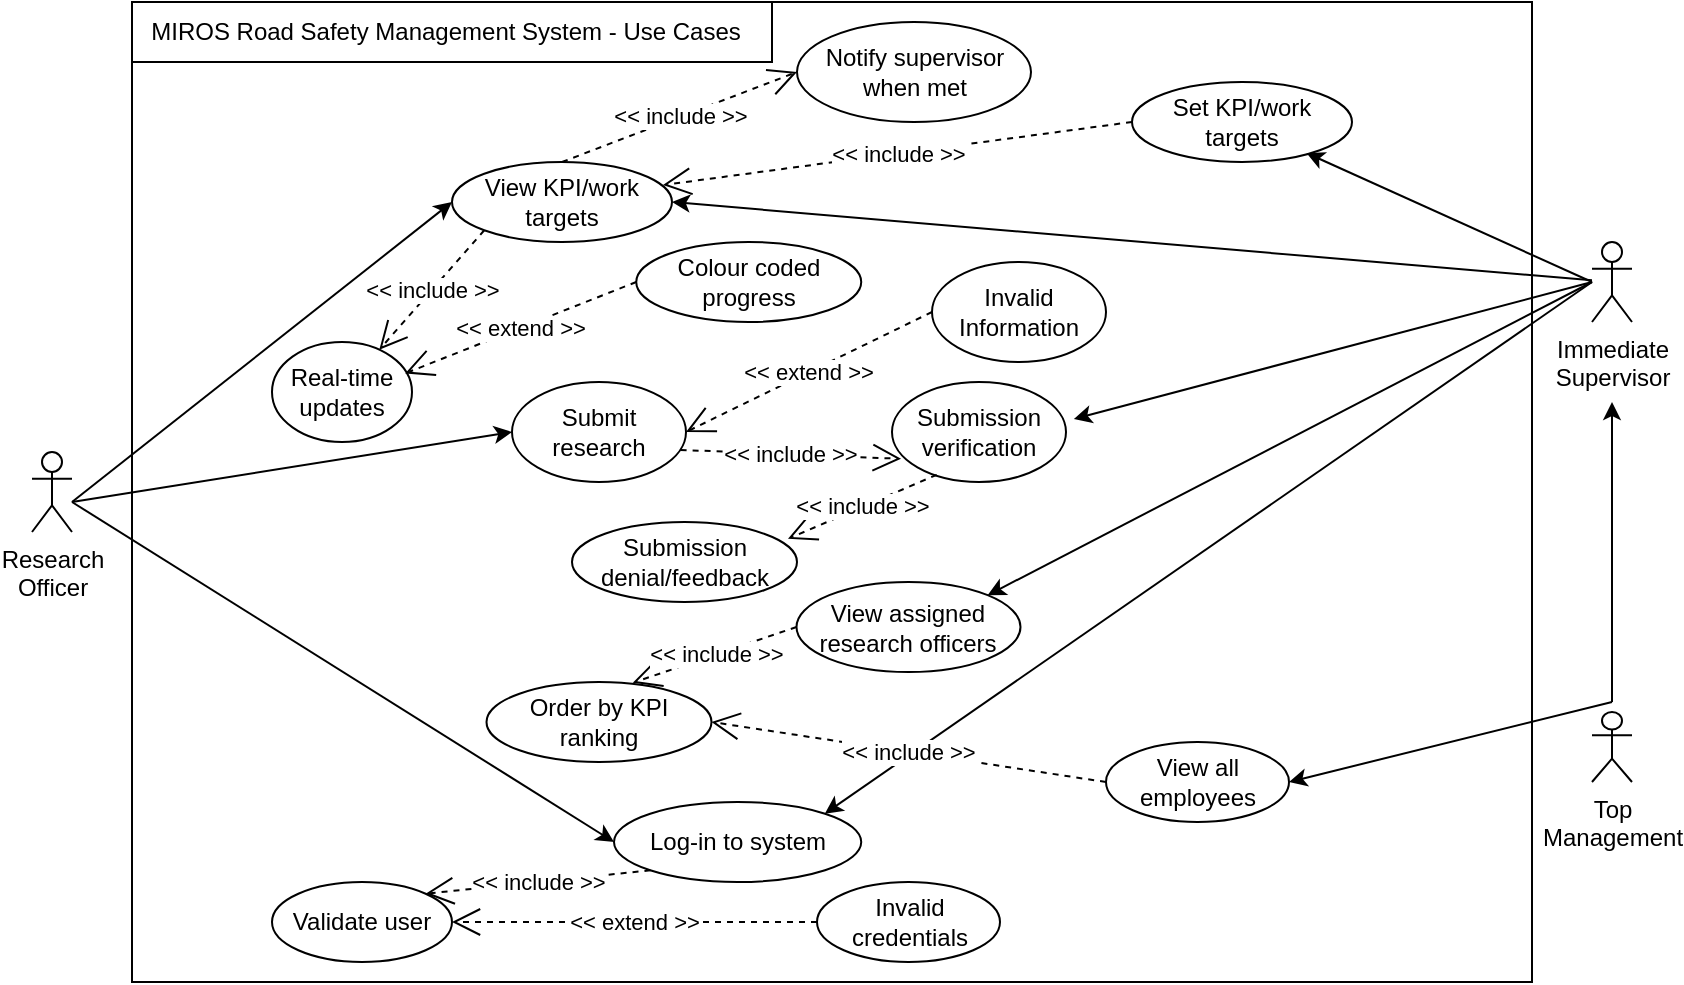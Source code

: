 <mxfile version="24.0.0" type="device">
  <diagram name="Page-1" id="VqUzpdyyYp5RDYKtt0Db">
    <mxGraphModel dx="2129" dy="628" grid="1" gridSize="10" guides="1" tooltips="1" connect="1" arrows="1" fold="1" page="1" pageScale="1" pageWidth="827" pageHeight="1169" math="0" shadow="0">
      <root>
        <mxCell id="0" />
        <mxCell id="1" parent="0" />
        <mxCell id="pe2fZ5mDCXlig36yHnF_-1" value="" style="rounded=0;whiteSpace=wrap;html=1;" vertex="1" parent="1">
          <mxGeometry x="60" y="30" width="700" height="490" as="geometry" />
        </mxCell>
        <mxCell id="pe2fZ5mDCXlig36yHnF_-2" value="" style="rounded=0;whiteSpace=wrap;html=1;" vertex="1" parent="1">
          <mxGeometry x="60" y="30" width="320" height="30" as="geometry" />
        </mxCell>
        <mxCell id="pe2fZ5mDCXlig36yHnF_-3" value="MIROS Road Safety Management System - Use Cases" style="text;html=1;strokeColor=none;fillColor=none;align=center;verticalAlign=middle;whiteSpace=wrap;rounded=0;" vertex="1" parent="1">
          <mxGeometry x="64" y="32.5" width="306" height="25" as="geometry" />
        </mxCell>
        <mxCell id="pe2fZ5mDCXlig36yHnF_-4" value="Research&lt;div&gt;Officer&lt;/div&gt;" style="shape=umlActor;verticalLabelPosition=bottom;verticalAlign=top;html=1;outlineConnect=0;" vertex="1" parent="1">
          <mxGeometry x="10" y="255" width="20" height="40" as="geometry" />
        </mxCell>
        <mxCell id="pe2fZ5mDCXlig36yHnF_-5" value="Top&lt;div&gt;Management&lt;/div&gt;" style="shape=umlActor;verticalLabelPosition=bottom;verticalAlign=top;html=1;outlineConnect=0;" vertex="1" parent="1">
          <mxGeometry x="790" y="385" width="20" height="35" as="geometry" />
        </mxCell>
        <mxCell id="pe2fZ5mDCXlig36yHnF_-6" value="Immediate&lt;div&gt;Supervisor&lt;/div&gt;" style="shape=umlActor;verticalLabelPosition=bottom;verticalAlign=top;html=1;outlineConnect=0;" vertex="1" parent="1">
          <mxGeometry x="790" y="150" width="20" height="40" as="geometry" />
        </mxCell>
        <mxCell id="pe2fZ5mDCXlig36yHnF_-10" value="Log-in to system" style="ellipse;whiteSpace=wrap;html=1;" vertex="1" parent="1">
          <mxGeometry x="301" y="430" width="123.62" height="40" as="geometry" />
        </mxCell>
        <mxCell id="pe2fZ5mDCXlig36yHnF_-12" value="Invalid credentials" style="ellipse;whiteSpace=wrap;html=1;" vertex="1" parent="1">
          <mxGeometry x="402.5" y="470" width="91.5" height="40" as="geometry" />
        </mxCell>
        <mxCell id="pe2fZ5mDCXlig36yHnF_-15" value="" style="endArrow=classic;html=1;rounded=0;entryX=1;entryY=0;entryDx=0;entryDy=0;" edge="1" parent="1" target="pe2fZ5mDCXlig36yHnF_-10">
          <mxGeometry width="50" height="50" relative="1" as="geometry">
            <mxPoint x="790" y="170" as="sourcePoint" />
            <mxPoint x="575.936" y="375.826" as="targetPoint" />
          </mxGeometry>
        </mxCell>
        <mxCell id="pe2fZ5mDCXlig36yHnF_-22" value="View KPI/work targets" style="ellipse;whiteSpace=wrap;html=1;" vertex="1" parent="1">
          <mxGeometry x="220" y="110" width="110" height="40" as="geometry" />
        </mxCell>
        <mxCell id="pe2fZ5mDCXlig36yHnF_-27" value="" style="endArrow=classic;html=1;rounded=0;entryX=0;entryY=0.5;entryDx=0;entryDy=0;" edge="1" parent="1" target="pe2fZ5mDCXlig36yHnF_-22">
          <mxGeometry width="50" height="50" relative="1" as="geometry">
            <mxPoint x="30" y="280" as="sourcePoint" />
            <mxPoint x="440" y="220" as="targetPoint" />
          </mxGeometry>
        </mxCell>
        <mxCell id="pe2fZ5mDCXlig36yHnF_-28" value="" style="endArrow=classic;html=1;rounded=0;entryX=0;entryY=0.5;entryDx=0;entryDy=0;" edge="1" parent="1" target="pe2fZ5mDCXlig36yHnF_-10">
          <mxGeometry width="50" height="50" relative="1" as="geometry">
            <mxPoint x="30" y="280" as="sourcePoint" />
            <mxPoint x="440" y="220" as="targetPoint" />
          </mxGeometry>
        </mxCell>
        <mxCell id="pe2fZ5mDCXlig36yHnF_-37" value="&amp;lt;&amp;lt; include &amp;gt;&amp;gt;" style="endArrow=open;endSize=12;dashed=1;html=1;rounded=0;entryX=1;entryY=0;entryDx=0;entryDy=0;exitX=0;exitY=1;exitDx=0;exitDy=0;" edge="1" parent="1" source="pe2fZ5mDCXlig36yHnF_-10" target="pe2fZ5mDCXlig36yHnF_-38">
          <mxGeometry width="160" relative="1" as="geometry">
            <mxPoint x="370" y="299" as="sourcePoint" />
            <mxPoint x="430" y="370" as="targetPoint" />
          </mxGeometry>
        </mxCell>
        <mxCell id="pe2fZ5mDCXlig36yHnF_-38" value="Validate user" style="ellipse;whiteSpace=wrap;html=1;" vertex="1" parent="1">
          <mxGeometry x="130" y="470" width="90" height="40" as="geometry" />
        </mxCell>
        <mxCell id="pe2fZ5mDCXlig36yHnF_-39" value="&amp;lt;&amp;lt; extend &amp;gt;&amp;gt;" style="endArrow=open;endSize=12;dashed=1;html=1;rounded=0;exitX=0;exitY=0.5;exitDx=0;exitDy=0;entryX=1;entryY=0.5;entryDx=0;entryDy=0;" edge="1" parent="1" source="pe2fZ5mDCXlig36yHnF_-12" target="pe2fZ5mDCXlig36yHnF_-38">
          <mxGeometry width="160" relative="1" as="geometry">
            <mxPoint x="299" y="325" as="sourcePoint" />
            <mxPoint x="240" y="470" as="targetPoint" />
          </mxGeometry>
        </mxCell>
        <mxCell id="pe2fZ5mDCXlig36yHnF_-42" value="" style="endArrow=classic;html=1;rounded=0;" edge="1" parent="1">
          <mxGeometry width="50" height="50" relative="1" as="geometry">
            <mxPoint x="800" y="380" as="sourcePoint" />
            <mxPoint x="800" y="230" as="targetPoint" />
          </mxGeometry>
        </mxCell>
        <mxCell id="pe2fZ5mDCXlig36yHnF_-45" value="" style="endArrow=classic;html=1;rounded=0;entryX=1;entryY=0.5;entryDx=0;entryDy=0;" edge="1" parent="1" source="pe2fZ5mDCXlig36yHnF_-6" target="pe2fZ5mDCXlig36yHnF_-22">
          <mxGeometry width="50" height="50" relative="1" as="geometry">
            <mxPoint x="780" y="180" as="sourcePoint" />
            <mxPoint x="350" y="150" as="targetPoint" />
          </mxGeometry>
        </mxCell>
        <mxCell id="pe2fZ5mDCXlig36yHnF_-47" value="&amp;lt;&amp;lt; include &amp;gt;&amp;gt;" style="endArrow=open;endSize=12;dashed=1;html=1;rounded=0;entryX=0;entryY=0.5;entryDx=0;entryDy=0;exitX=0.5;exitY=0;exitDx=0;exitDy=0;" edge="1" parent="1" source="pe2fZ5mDCXlig36yHnF_-22" target="pe2fZ5mDCXlig36yHnF_-48">
          <mxGeometry x="-0.0" width="160" relative="1" as="geometry">
            <mxPoint x="325" y="108" as="sourcePoint" />
            <mxPoint x="210" y="150" as="targetPoint" />
            <mxPoint as="offset" />
          </mxGeometry>
        </mxCell>
        <mxCell id="pe2fZ5mDCXlig36yHnF_-48" value="Notify supervisor when met" style="ellipse;whiteSpace=wrap;html=1;" vertex="1" parent="1">
          <mxGeometry x="392.5" y="40" width="117" height="50" as="geometry" />
        </mxCell>
        <mxCell id="pe2fZ5mDCXlig36yHnF_-49" value="Real-time updates" style="ellipse;whiteSpace=wrap;html=1;" vertex="1" parent="1">
          <mxGeometry x="130" y="200" width="70" height="50" as="geometry" />
        </mxCell>
        <mxCell id="pe2fZ5mDCXlig36yHnF_-50" value="&amp;lt;&amp;lt; include &amp;gt;&amp;gt;" style="endArrow=open;endSize=12;dashed=1;html=1;rounded=0;exitX=0;exitY=1;exitDx=0;exitDy=0;" edge="1" parent="1" source="pe2fZ5mDCXlig36yHnF_-22" target="pe2fZ5mDCXlig36yHnF_-49">
          <mxGeometry x="-0.0" width="160" relative="1" as="geometry">
            <mxPoint x="286" y="120" as="sourcePoint" />
            <mxPoint x="423" y="85" as="targetPoint" />
            <mxPoint as="offset" />
          </mxGeometry>
        </mxCell>
        <mxCell id="pe2fZ5mDCXlig36yHnF_-51" value="&amp;lt;&amp;lt; extend &amp;gt;&amp;gt;" style="endArrow=open;endSize=12;dashed=1;html=1;rounded=0;entryX=0.951;entryY=0.314;entryDx=0;entryDy=0;exitX=0;exitY=0.5;exitDx=0;exitDy=0;entryPerimeter=0;" edge="1" parent="1" source="pe2fZ5mDCXlig36yHnF_-53" target="pe2fZ5mDCXlig36yHnF_-49">
          <mxGeometry width="160" relative="1" as="geometry">
            <mxPoint x="370" y="220" as="sourcePoint" />
            <mxPoint x="233" y="220" as="targetPoint" />
          </mxGeometry>
        </mxCell>
        <mxCell id="pe2fZ5mDCXlig36yHnF_-53" value="Colour coded progress" style="ellipse;whiteSpace=wrap;html=1;" vertex="1" parent="1">
          <mxGeometry x="312.12" y="150" width="112.5" height="40" as="geometry" />
        </mxCell>
        <mxCell id="pe2fZ5mDCXlig36yHnF_-54" value="Submit research" style="ellipse;whiteSpace=wrap;html=1;" vertex="1" parent="1">
          <mxGeometry x="250" y="220" width="87" height="50" as="geometry" />
        </mxCell>
        <mxCell id="pe2fZ5mDCXlig36yHnF_-55" value="" style="endArrow=classic;html=1;rounded=0;entryX=0;entryY=0.5;entryDx=0;entryDy=0;" edge="1" parent="1" target="pe2fZ5mDCXlig36yHnF_-54">
          <mxGeometry width="50" height="50" relative="1" as="geometry">
            <mxPoint x="30" y="280" as="sourcePoint" />
            <mxPoint x="358" y="430" as="targetPoint" />
          </mxGeometry>
        </mxCell>
        <mxCell id="pe2fZ5mDCXlig36yHnF_-56" value="Invalid Information" style="ellipse;whiteSpace=wrap;html=1;" vertex="1" parent="1">
          <mxGeometry x="460" y="160" width="87" height="50" as="geometry" />
        </mxCell>
        <mxCell id="pe2fZ5mDCXlig36yHnF_-57" value="&amp;lt;&amp;lt; extend &amp;gt;&amp;gt;" style="endArrow=open;endSize=12;dashed=1;html=1;rounded=0;exitX=0;exitY=0.5;exitDx=0;exitDy=0;entryX=1;entryY=0.5;entryDx=0;entryDy=0;" edge="1" parent="1" source="pe2fZ5mDCXlig36yHnF_-56" target="pe2fZ5mDCXlig36yHnF_-54">
          <mxGeometry width="160" relative="1" as="geometry">
            <mxPoint x="407" y="224.58" as="sourcePoint" />
            <mxPoint x="270" y="224.58" as="targetPoint" />
          </mxGeometry>
        </mxCell>
        <mxCell id="pe2fZ5mDCXlig36yHnF_-58" value="Submission verification" style="ellipse;whiteSpace=wrap;html=1;" vertex="1" parent="1">
          <mxGeometry x="440" y="220" width="87" height="50" as="geometry" />
        </mxCell>
        <mxCell id="pe2fZ5mDCXlig36yHnF_-59" value="" style="endArrow=classic;html=1;rounded=0;entryX=1.045;entryY=0.37;entryDx=0;entryDy=0;entryPerimeter=0;" edge="1" parent="1" target="pe2fZ5mDCXlig36yHnF_-58">
          <mxGeometry width="50" height="50" relative="1" as="geometry">
            <mxPoint x="790" y="170" as="sourcePoint" />
            <mxPoint x="464" y="416" as="targetPoint" />
          </mxGeometry>
        </mxCell>
        <mxCell id="pe2fZ5mDCXlig36yHnF_-60" value="&amp;lt;&amp;lt; include &amp;gt;&amp;gt;" style="endArrow=open;endSize=12;dashed=1;html=1;rounded=0;exitX=0.969;exitY=0.679;exitDx=0;exitDy=0;exitPerimeter=0;entryX=0.052;entryY=0.768;entryDx=0;entryDy=0;entryPerimeter=0;" edge="1" parent="1" source="pe2fZ5mDCXlig36yHnF_-54" target="pe2fZ5mDCXlig36yHnF_-58">
          <mxGeometry x="-0.0" width="160" relative="1" as="geometry">
            <mxPoint x="247" y="154" as="sourcePoint" />
            <mxPoint x="201" y="212" as="targetPoint" />
            <mxPoint as="offset" />
          </mxGeometry>
        </mxCell>
        <mxCell id="pe2fZ5mDCXlig36yHnF_-61" value="" style="endArrow=classic;html=1;rounded=0;entryX=1;entryY=0;entryDx=0;entryDy=0;" edge="1" parent="1" target="pe2fZ5mDCXlig36yHnF_-62">
          <mxGeometry width="50" height="50" relative="1" as="geometry">
            <mxPoint x="790" y="170" as="sourcePoint" />
            <mxPoint x="541" y="249" as="targetPoint" />
          </mxGeometry>
        </mxCell>
        <mxCell id="pe2fZ5mDCXlig36yHnF_-62" value="View assigned research officers" style="ellipse;whiteSpace=wrap;html=1;" vertex="1" parent="1">
          <mxGeometry x="392.25" y="320" width="112" height="45" as="geometry" />
        </mxCell>
        <mxCell id="pe2fZ5mDCXlig36yHnF_-63" value="&amp;lt;&amp;lt; include &amp;gt;&amp;gt;" style="endArrow=open;endSize=12;dashed=1;html=1;rounded=0;entryX=0.96;entryY=0.21;entryDx=0;entryDy=0;exitX=0.257;exitY=0.928;exitDx=0;exitDy=0;exitPerimeter=0;entryPerimeter=0;" edge="1" parent="1" source="pe2fZ5mDCXlig36yHnF_-58" target="pe2fZ5mDCXlig36yHnF_-64">
          <mxGeometry width="160" relative="1" as="geometry">
            <mxPoint x="343" y="180" as="sourcePoint" />
            <mxPoint x="214" y="217" as="targetPoint" />
          </mxGeometry>
        </mxCell>
        <mxCell id="pe2fZ5mDCXlig36yHnF_-64" value="Submission denial/feedback" style="ellipse;whiteSpace=wrap;html=1;" vertex="1" parent="1">
          <mxGeometry x="280.0" y="290" width="112.5" height="40" as="geometry" />
        </mxCell>
        <mxCell id="pe2fZ5mDCXlig36yHnF_-65" value="&amp;lt;&amp;lt; include &amp;gt;&amp;gt;" style="endArrow=open;endSize=12;dashed=1;html=1;rounded=0;entryX=0.65;entryY=0.01;entryDx=0;entryDy=0;exitX=0;exitY=0.5;exitDx=0;exitDy=0;entryPerimeter=0;" edge="1" parent="1" source="pe2fZ5mDCXlig36yHnF_-62" target="pe2fZ5mDCXlig36yHnF_-66">
          <mxGeometry width="160" relative="1" as="geometry">
            <mxPoint x="392.25" y="333" as="sourcePoint" />
            <mxPoint x="318.25" y="365" as="targetPoint" />
          </mxGeometry>
        </mxCell>
        <mxCell id="pe2fZ5mDCXlig36yHnF_-66" value="Order by KPI ranking" style="ellipse;whiteSpace=wrap;html=1;" vertex="1" parent="1">
          <mxGeometry x="237.25" y="370" width="112.5" height="40" as="geometry" />
        </mxCell>
        <mxCell id="pe2fZ5mDCXlig36yHnF_-67" value="Set KPI/work targets" style="ellipse;whiteSpace=wrap;html=1;" vertex="1" parent="1">
          <mxGeometry x="560" y="70" width="110" height="40" as="geometry" />
        </mxCell>
        <mxCell id="pe2fZ5mDCXlig36yHnF_-68" value="" style="endArrow=classic;html=1;rounded=0;entryX=0.793;entryY=0.888;entryDx=0;entryDy=0;entryPerimeter=0;" edge="1" parent="1" target="pe2fZ5mDCXlig36yHnF_-67">
          <mxGeometry width="50" height="50" relative="1" as="geometry">
            <mxPoint x="790" y="170" as="sourcePoint" />
            <mxPoint x="340" y="140" as="targetPoint" />
          </mxGeometry>
        </mxCell>
        <mxCell id="pe2fZ5mDCXlig36yHnF_-69" value="&amp;lt;&amp;lt; include &amp;gt;&amp;gt;" style="endArrow=open;endSize=12;dashed=1;html=1;rounded=0;entryX=0.959;entryY=0.288;entryDx=0;entryDy=0;exitX=0;exitY=0.5;exitDx=0;exitDy=0;entryPerimeter=0;" edge="1" parent="1" source="pe2fZ5mDCXlig36yHnF_-67" target="pe2fZ5mDCXlig36yHnF_-22">
          <mxGeometry x="-0.0" width="160" relative="1" as="geometry">
            <mxPoint x="285" y="120" as="sourcePoint" />
            <mxPoint x="403" y="75" as="targetPoint" />
            <mxPoint as="offset" />
          </mxGeometry>
        </mxCell>
        <mxCell id="pe2fZ5mDCXlig36yHnF_-71" value="View all employees" style="ellipse;whiteSpace=wrap;html=1;" vertex="1" parent="1">
          <mxGeometry x="547" y="400" width="91.5" height="40" as="geometry" />
        </mxCell>
        <mxCell id="pe2fZ5mDCXlig36yHnF_-72" value="" style="endArrow=classic;html=1;rounded=0;entryX=1;entryY=0.5;entryDx=0;entryDy=0;" edge="1" parent="1" target="pe2fZ5mDCXlig36yHnF_-71">
          <mxGeometry width="50" height="50" relative="1" as="geometry">
            <mxPoint x="800" y="380" as="sourcePoint" />
            <mxPoint x="810" y="240" as="targetPoint" />
          </mxGeometry>
        </mxCell>
        <mxCell id="pe2fZ5mDCXlig36yHnF_-73" value="&amp;lt;&amp;lt; include &amp;gt;&amp;gt;" style="endArrow=open;endSize=12;dashed=1;html=1;rounded=0;entryX=1;entryY=0.5;entryDx=0;entryDy=0;exitX=0;exitY=0.5;exitDx=0;exitDy=0;" edge="1" parent="1" source="pe2fZ5mDCXlig36yHnF_-71" target="pe2fZ5mDCXlig36yHnF_-66">
          <mxGeometry width="160" relative="1" as="geometry">
            <mxPoint x="402" y="353" as="sourcePoint" />
            <mxPoint x="320" y="380" as="targetPoint" />
          </mxGeometry>
        </mxCell>
      </root>
    </mxGraphModel>
  </diagram>
</mxfile>
